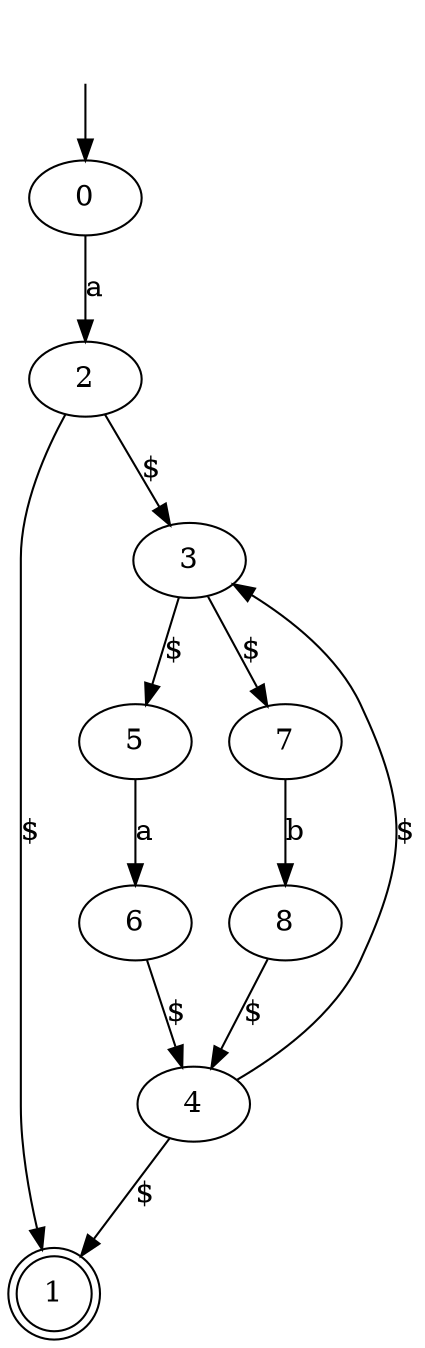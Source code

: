 digraph { 
 "" [shape=none]
 "1" [shape=doublecircle]

 "" -> "0"
 "0" -> "2"[label="a", weight="a"]; 
 "2" -> "3"[label="$", weight="$"]; 
 "4" -> "3"[label="$", weight="$"]; 
 "4" -> "1"[label="$", weight="$"]; 
 "2" -> "1"[label="$", weight="$"]; 
 "3" -> "5"[label="$", weight="$"]; 
 "3" -> "7"[label="$", weight="$"]; 
 "6" -> "4"[label="$", weight="$"]; 
 "8" -> "4"[label="$", weight="$"]; 
 "5" -> "6"[label="a", weight="a"]; 
 "7" -> "8"[label="b", weight="b"]; 
}
